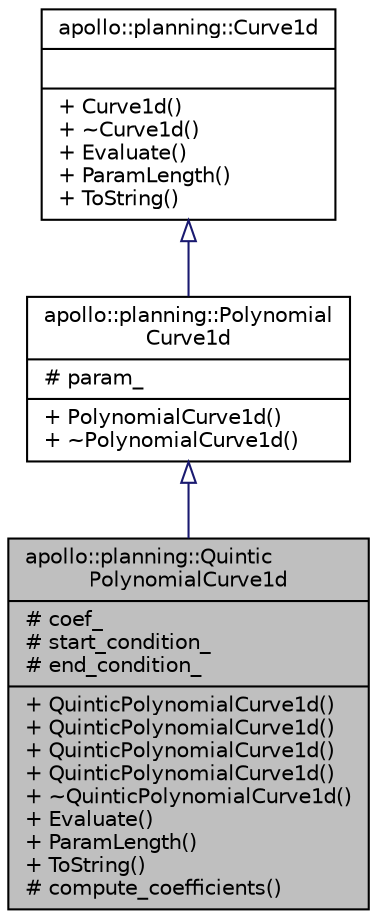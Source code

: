 digraph "apollo::planning::QuinticPolynomialCurve1d"
{
  edge [fontname="Helvetica",fontsize="10",labelfontname="Helvetica",labelfontsize="10"];
  node [fontname="Helvetica",fontsize="10",shape=record];
  Node1 [label="{apollo::planning::Quintic\lPolynomialCurve1d\n|# coef_\l# start_condition_\l# end_condition_\l|+ QuinticPolynomialCurve1d()\l+ QuinticPolynomialCurve1d()\l+ QuinticPolynomialCurve1d()\l+ QuinticPolynomialCurve1d()\l+ ~QuinticPolynomialCurve1d()\l+ Evaluate()\l+ ParamLength()\l+ ToString()\l# compute_coefficients()\l}",height=0.2,width=0.4,color="black", fillcolor="grey75", style="filled" fontcolor="black"];
  Node2 -> Node1 [dir="back",color="midnightblue",fontsize="10",style="solid",arrowtail="onormal",fontname="Helvetica"];
  Node2 [label="{apollo::planning::Polynomial\lCurve1d\n|# param_\l|+ PolynomialCurve1d()\l+ ~PolynomialCurve1d()\l}",height=0.2,width=0.4,color="black", fillcolor="white", style="filled",URL="$classapollo_1_1planning_1_1PolynomialCurve1d.html"];
  Node3 -> Node2 [dir="back",color="midnightblue",fontsize="10",style="solid",arrowtail="onormal",fontname="Helvetica"];
  Node3 [label="{apollo::planning::Curve1d\n||+ Curve1d()\l+ ~Curve1d()\l+ Evaluate()\l+ ParamLength()\l+ ToString()\l}",height=0.2,width=0.4,color="black", fillcolor="white", style="filled",URL="$classapollo_1_1planning_1_1Curve1d.html"];
}
